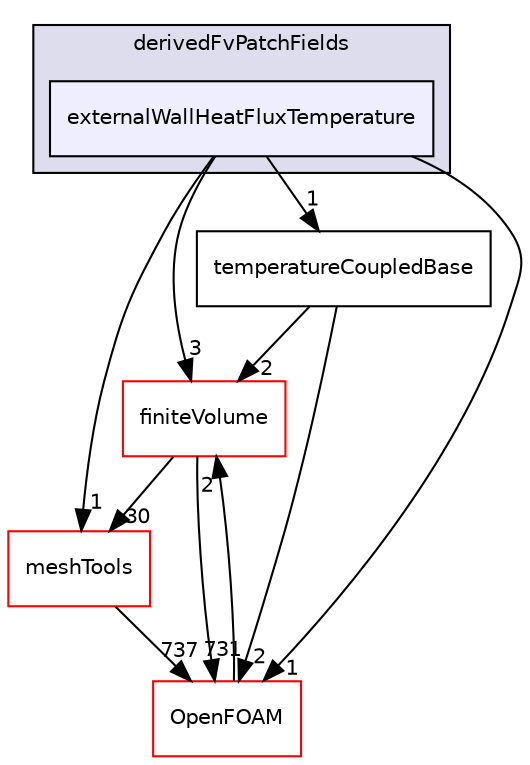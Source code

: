 digraph "src/TurbulenceModels/compressible/turbulentFluidThermoModels/derivedFvPatchFields/externalWallHeatFluxTemperature" {
  bgcolor=transparent;
  compound=true
  node [ fontsize="10", fontname="Helvetica"];
  edge [ labelfontsize="10", labelfontname="Helvetica"];
  subgraph clusterdir_d7c89f283599343304e45068c6742eff {
    graph [ bgcolor="#ddddee", pencolor="black", label="derivedFvPatchFields" fontname="Helvetica", fontsize="10", URL="dir_d7c89f283599343304e45068c6742eff.html"]
  dir_19974dee344a20cfcefecb0698485d0e [shape=box, label="externalWallHeatFluxTemperature", style="filled", fillcolor="#eeeeff", pencolor="black", URL="dir_19974dee344a20cfcefecb0698485d0e.html"];
  }
  dir_9bd15774b555cf7259a6fa18f99fe99b [shape=box label="finiteVolume" color="red" URL="dir_9bd15774b555cf7259a6fa18f99fe99b.html"];
  dir_ae30ad0bef50cf391b24c614251bb9fd [shape=box label="meshTools" color="red" URL="dir_ae30ad0bef50cf391b24c614251bb9fd.html"];
  dir_c5473ff19b20e6ec4dfe5c310b3778a8 [shape=box label="OpenFOAM" color="red" URL="dir_c5473ff19b20e6ec4dfe5c310b3778a8.html"];
  dir_167e230efc27073194ca695e31623f20 [shape=box label="temperatureCoupledBase" URL="dir_167e230efc27073194ca695e31623f20.html"];
  dir_9bd15774b555cf7259a6fa18f99fe99b->dir_ae30ad0bef50cf391b24c614251bb9fd [headlabel="30", labeldistance=1.5 headhref="dir_000894_001741.html"];
  dir_9bd15774b555cf7259a6fa18f99fe99b->dir_c5473ff19b20e6ec4dfe5c310b3778a8 [headlabel="731", labeldistance=1.5 headhref="dir_000894_001887.html"];
  dir_ae30ad0bef50cf391b24c614251bb9fd->dir_c5473ff19b20e6ec4dfe5c310b3778a8 [headlabel="737", labeldistance=1.5 headhref="dir_001741_001887.html"];
  dir_19974dee344a20cfcefecb0698485d0e->dir_9bd15774b555cf7259a6fa18f99fe99b [headlabel="3", labeldistance=1.5 headhref="dir_003001_000894.html"];
  dir_19974dee344a20cfcefecb0698485d0e->dir_ae30ad0bef50cf391b24c614251bb9fd [headlabel="1", labeldistance=1.5 headhref="dir_003001_001741.html"];
  dir_19974dee344a20cfcefecb0698485d0e->dir_c5473ff19b20e6ec4dfe5c310b3778a8 [headlabel="1", labeldistance=1.5 headhref="dir_003001_001887.html"];
  dir_19974dee344a20cfcefecb0698485d0e->dir_167e230efc27073194ca695e31623f20 [headlabel="1", labeldistance=1.5 headhref="dir_003001_003002.html"];
  dir_c5473ff19b20e6ec4dfe5c310b3778a8->dir_9bd15774b555cf7259a6fa18f99fe99b [headlabel="2", labeldistance=1.5 headhref="dir_001887_000894.html"];
  dir_167e230efc27073194ca695e31623f20->dir_9bd15774b555cf7259a6fa18f99fe99b [headlabel="2", labeldistance=1.5 headhref="dir_003002_000894.html"];
  dir_167e230efc27073194ca695e31623f20->dir_c5473ff19b20e6ec4dfe5c310b3778a8 [headlabel="2", labeldistance=1.5 headhref="dir_003002_001887.html"];
}
